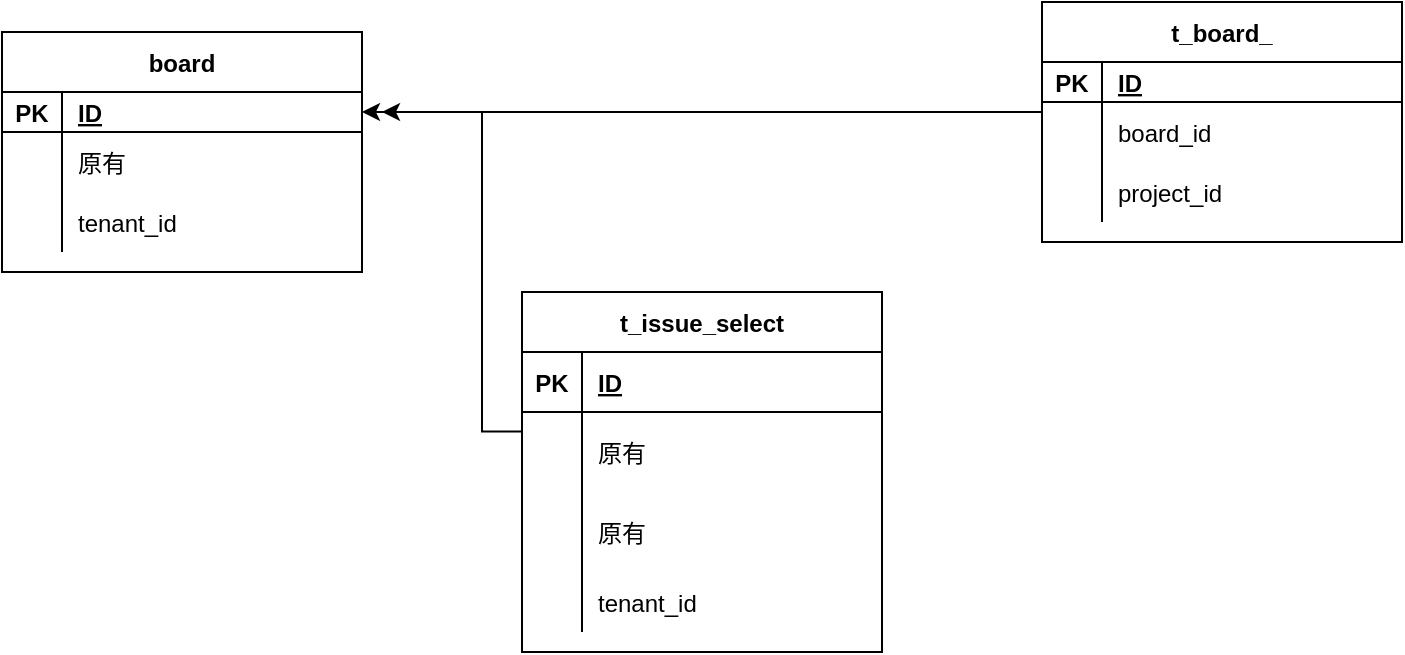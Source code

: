 <mxfile version="17.1.1" type="github">
  <diagram id="R2lEEEUBdFMjLlhIrx00" name="Page-1">
    <mxGraphModel dx="2624" dy="1252" grid="1" gridSize="10" guides="1" tooltips="1" connect="1" arrows="1" fold="1" page="1" pageScale="1" pageWidth="850" pageHeight="1100" math="0" shadow="0" extFonts="Permanent Marker^https://fonts.googleapis.com/css?family=Permanent+Marker">
      <root>
        <mxCell id="0" />
        <mxCell id="1" parent="0" />
        <mxCell id="S_AD6fV9rU1b3b5iWTok-379" style="edgeStyle=orthogonalEdgeStyle;rounded=0;orthogonalLoop=1;jettySize=auto;html=1;exitX=1;exitY=0.5;exitDx=0;exitDy=0;entryX=0;entryY=0.5;entryDx=0;entryDy=0;" parent="1" edge="1">
          <mxGeometry relative="1" as="geometry">
            <Array as="points">
              <mxPoint x="-370" y="555" />
              <mxPoint x="-370" y="70" />
              <mxPoint x="420" y="70" />
              <mxPoint x="420" y="165" />
            </Array>
            <mxPoint x="440" y="165" as="targetPoint" />
          </mxGeometry>
        </mxCell>
        <mxCell id="zW3Mn5VmwguvHz7l2il5-1" value="&#xa;t_issue_select&#xa;" style="shape=table;startSize=30;container=1;collapsible=1;childLayout=tableLayout;fixedRows=1;rowLines=0;fontStyle=1;align=center;resizeLast=1;" parent="1" vertex="1">
          <mxGeometry x="-650" y="710" width="180" height="180" as="geometry" />
        </mxCell>
        <mxCell id="zW3Mn5VmwguvHz7l2il5-2" value="" style="shape=partialRectangle;collapsible=0;dropTarget=0;pointerEvents=0;fillColor=none;top=0;left=0;bottom=1;right=0;points=[[0,0.5],[1,0.5]];portConstraint=eastwest;" parent="zW3Mn5VmwguvHz7l2il5-1" vertex="1">
          <mxGeometry y="30" width="180" height="30" as="geometry" />
        </mxCell>
        <mxCell id="zW3Mn5VmwguvHz7l2il5-3" value="PK" style="shape=partialRectangle;connectable=0;fillColor=none;top=0;left=0;bottom=0;right=0;fontStyle=1;overflow=hidden;" parent="zW3Mn5VmwguvHz7l2il5-2" vertex="1">
          <mxGeometry width="30" height="30" as="geometry">
            <mxRectangle width="30" height="30" as="alternateBounds" />
          </mxGeometry>
        </mxCell>
        <mxCell id="zW3Mn5VmwguvHz7l2il5-4" value="ID" style="shape=partialRectangle;connectable=0;fillColor=none;top=0;left=0;bottom=0;right=0;align=left;spacingLeft=6;fontStyle=5;overflow=hidden;" parent="zW3Mn5VmwguvHz7l2il5-2" vertex="1">
          <mxGeometry x="30" width="150" height="30" as="geometry">
            <mxRectangle width="150" height="30" as="alternateBounds" />
          </mxGeometry>
        </mxCell>
        <mxCell id="_4zJmCWYZ6mo1ESgiMY_-3" value="" style="shape=partialRectangle;collapsible=0;dropTarget=0;pointerEvents=0;fillColor=none;top=0;left=0;bottom=0;right=0;points=[[0,0.5],[1,0.5]];portConstraint=eastwest;" vertex="1" parent="zW3Mn5VmwguvHz7l2il5-1">
          <mxGeometry y="60" width="180" height="40" as="geometry" />
        </mxCell>
        <mxCell id="_4zJmCWYZ6mo1ESgiMY_-4" value="" style="shape=partialRectangle;connectable=0;fillColor=none;top=0;left=0;bottom=0;right=0;editable=1;overflow=hidden;" vertex="1" parent="_4zJmCWYZ6mo1ESgiMY_-3">
          <mxGeometry width="30" height="40" as="geometry">
            <mxRectangle width="30" height="40" as="alternateBounds" />
          </mxGeometry>
        </mxCell>
        <mxCell id="_4zJmCWYZ6mo1ESgiMY_-5" value="原有" style="shape=partialRectangle;connectable=0;fillColor=none;top=0;left=0;bottom=0;right=0;align=left;spacingLeft=6;overflow=hidden;" vertex="1" parent="_4zJmCWYZ6mo1ESgiMY_-3">
          <mxGeometry x="30" width="150" height="40" as="geometry">
            <mxRectangle width="150" height="40" as="alternateBounds" />
          </mxGeometry>
        </mxCell>
        <mxCell id="zW3Mn5VmwguvHz7l2il5-5" value="" style="shape=partialRectangle;collapsible=0;dropTarget=0;pointerEvents=0;fillColor=none;top=0;left=0;bottom=0;right=0;points=[[0,0.5],[1,0.5]];portConstraint=eastwest;" parent="zW3Mn5VmwguvHz7l2il5-1" vertex="1">
          <mxGeometry y="100" width="180" height="40" as="geometry" />
        </mxCell>
        <mxCell id="zW3Mn5VmwguvHz7l2il5-6" value="" style="shape=partialRectangle;connectable=0;fillColor=none;top=0;left=0;bottom=0;right=0;editable=1;overflow=hidden;" parent="zW3Mn5VmwguvHz7l2il5-5" vertex="1">
          <mxGeometry width="30" height="40" as="geometry">
            <mxRectangle width="30" height="40" as="alternateBounds" />
          </mxGeometry>
        </mxCell>
        <mxCell id="zW3Mn5VmwguvHz7l2il5-7" value="原有" style="shape=partialRectangle;connectable=0;fillColor=none;top=0;left=0;bottom=0;right=0;align=left;spacingLeft=6;overflow=hidden;" parent="zW3Mn5VmwguvHz7l2il5-5" vertex="1">
          <mxGeometry x="30" width="150" height="40" as="geometry">
            <mxRectangle width="150" height="40" as="alternateBounds" />
          </mxGeometry>
        </mxCell>
        <mxCell id="zW3Mn5VmwguvHz7l2il5-8" value="" style="shape=partialRectangle;collapsible=0;dropTarget=0;pointerEvents=0;fillColor=none;top=0;left=0;bottom=0;right=0;points=[[0,0.5],[1,0.5]];portConstraint=eastwest;" parent="zW3Mn5VmwguvHz7l2il5-1" vertex="1">
          <mxGeometry y="140" width="180" height="30" as="geometry" />
        </mxCell>
        <mxCell id="zW3Mn5VmwguvHz7l2il5-9" value="" style="shape=partialRectangle;connectable=0;fillColor=none;top=0;left=0;bottom=0;right=0;editable=1;overflow=hidden;" parent="zW3Mn5VmwguvHz7l2il5-8" vertex="1">
          <mxGeometry width="30" height="30" as="geometry">
            <mxRectangle width="30" height="30" as="alternateBounds" />
          </mxGeometry>
        </mxCell>
        <mxCell id="zW3Mn5VmwguvHz7l2il5-10" value="tenant_id" style="shape=partialRectangle;connectable=0;fillColor=none;top=0;left=0;bottom=0;right=0;align=left;spacingLeft=6;overflow=hidden;" parent="zW3Mn5VmwguvHz7l2il5-8" vertex="1">
          <mxGeometry x="30" width="150" height="30" as="geometry">
            <mxRectangle width="150" height="30" as="alternateBounds" />
          </mxGeometry>
        </mxCell>
        <mxCell id="VnGAUY934WT5866t2yN_-1" value="t_board_" style="shape=table;startSize=30;container=1;collapsible=1;childLayout=tableLayout;fixedRows=1;rowLines=0;fontStyle=1;align=center;resizeLast=1;" parent="1" vertex="1">
          <mxGeometry x="-390" y="565" width="180" height="120" as="geometry" />
        </mxCell>
        <mxCell id="VnGAUY934WT5866t2yN_-2" value="" style="shape=partialRectangle;collapsible=0;dropTarget=0;pointerEvents=0;fillColor=none;top=0;left=0;bottom=1;right=0;points=[[0,0.5],[1,0.5]];portConstraint=eastwest;" parent="VnGAUY934WT5866t2yN_-1" vertex="1">
          <mxGeometry y="30" width="180" height="20" as="geometry" />
        </mxCell>
        <mxCell id="VnGAUY934WT5866t2yN_-3" value="PK" style="shape=partialRectangle;connectable=0;fillColor=none;top=0;left=0;bottom=0;right=0;fontStyle=1;overflow=hidden;" parent="VnGAUY934WT5866t2yN_-2" vertex="1">
          <mxGeometry width="30" height="20" as="geometry">
            <mxRectangle width="30" height="20" as="alternateBounds" />
          </mxGeometry>
        </mxCell>
        <mxCell id="VnGAUY934WT5866t2yN_-4" value="ID" style="shape=partialRectangle;connectable=0;fillColor=none;top=0;left=0;bottom=0;right=0;align=left;spacingLeft=6;fontStyle=5;overflow=hidden;" parent="VnGAUY934WT5866t2yN_-2" vertex="1">
          <mxGeometry x="30" width="150" height="20" as="geometry">
            <mxRectangle width="150" height="20" as="alternateBounds" />
          </mxGeometry>
        </mxCell>
        <mxCell id="VnGAUY934WT5866t2yN_-56" value="" style="shape=partialRectangle;collapsible=0;dropTarget=0;pointerEvents=0;fillColor=none;top=0;left=0;bottom=0;right=0;points=[[0,0.5],[1,0.5]];portConstraint=eastwest;" parent="VnGAUY934WT5866t2yN_-1" vertex="1">
          <mxGeometry y="50" width="180" height="30" as="geometry" />
        </mxCell>
        <mxCell id="VnGAUY934WT5866t2yN_-57" value="" style="shape=partialRectangle;connectable=0;fillColor=none;top=0;left=0;bottom=0;right=0;editable=1;overflow=hidden;" parent="VnGAUY934WT5866t2yN_-56" vertex="1">
          <mxGeometry width="30" height="30" as="geometry">
            <mxRectangle width="30" height="30" as="alternateBounds" />
          </mxGeometry>
        </mxCell>
        <mxCell id="VnGAUY934WT5866t2yN_-58" value="board_id" style="shape=partialRectangle;connectable=0;fillColor=none;top=0;left=0;bottom=0;right=0;align=left;spacingLeft=6;overflow=hidden;" parent="VnGAUY934WT5866t2yN_-56" vertex="1">
          <mxGeometry x="30" width="150" height="30" as="geometry">
            <mxRectangle width="150" height="30" as="alternateBounds" />
          </mxGeometry>
        </mxCell>
        <mxCell id="VnGAUY934WT5866t2yN_-5" value="" style="shape=partialRectangle;collapsible=0;dropTarget=0;pointerEvents=0;fillColor=none;top=0;left=0;bottom=0;right=0;points=[[0,0.5],[1,0.5]];portConstraint=eastwest;" parent="VnGAUY934WT5866t2yN_-1" vertex="1">
          <mxGeometry y="80" width="180" height="30" as="geometry" />
        </mxCell>
        <mxCell id="VnGAUY934WT5866t2yN_-6" value="" style="shape=partialRectangle;connectable=0;fillColor=none;top=0;left=0;bottom=0;right=0;editable=1;overflow=hidden;" parent="VnGAUY934WT5866t2yN_-5" vertex="1">
          <mxGeometry width="30" height="30" as="geometry">
            <mxRectangle width="30" height="30" as="alternateBounds" />
          </mxGeometry>
        </mxCell>
        <mxCell id="VnGAUY934WT5866t2yN_-7" value="project_id" style="shape=partialRectangle;connectable=0;fillColor=none;top=0;left=0;bottom=0;right=0;align=left;spacingLeft=6;overflow=hidden;" parent="VnGAUY934WT5866t2yN_-5" vertex="1">
          <mxGeometry x="30" width="150" height="30" as="geometry">
            <mxRectangle width="150" height="30" as="alternateBounds" />
          </mxGeometry>
        </mxCell>
        <mxCell id="VnGAUY934WT5866t2yN_-17" value="board" style="shape=table;startSize=30;container=1;collapsible=1;childLayout=tableLayout;fixedRows=1;rowLines=0;fontStyle=1;align=center;resizeLast=1;" parent="1" vertex="1">
          <mxGeometry x="-910" y="580" width="180" height="120" as="geometry" />
        </mxCell>
        <mxCell id="VnGAUY934WT5866t2yN_-18" value="" style="shape=partialRectangle;collapsible=0;dropTarget=0;pointerEvents=0;fillColor=none;top=0;left=0;bottom=1;right=0;points=[[0,0.5],[1,0.5]];portConstraint=eastwest;" parent="VnGAUY934WT5866t2yN_-17" vertex="1">
          <mxGeometry y="30" width="180" height="20" as="geometry" />
        </mxCell>
        <mxCell id="VnGAUY934WT5866t2yN_-19" value="PK" style="shape=partialRectangle;connectable=0;fillColor=none;top=0;left=0;bottom=0;right=0;fontStyle=1;overflow=hidden;" parent="VnGAUY934WT5866t2yN_-18" vertex="1">
          <mxGeometry width="30" height="20" as="geometry">
            <mxRectangle width="30" height="20" as="alternateBounds" />
          </mxGeometry>
        </mxCell>
        <mxCell id="VnGAUY934WT5866t2yN_-20" value="ID" style="shape=partialRectangle;connectable=0;fillColor=none;top=0;left=0;bottom=0;right=0;align=left;spacingLeft=6;fontStyle=5;overflow=hidden;" parent="VnGAUY934WT5866t2yN_-18" vertex="1">
          <mxGeometry x="30" width="150" height="20" as="geometry">
            <mxRectangle width="150" height="20" as="alternateBounds" />
          </mxGeometry>
        </mxCell>
        <mxCell id="VnGAUY934WT5866t2yN_-21" value="" style="shape=partialRectangle;collapsible=0;dropTarget=0;pointerEvents=0;fillColor=none;top=0;left=0;bottom=0;right=0;points=[[0,0.5],[1,0.5]];portConstraint=eastwest;" parent="VnGAUY934WT5866t2yN_-17" vertex="1">
          <mxGeometry y="50" width="180" height="30" as="geometry" />
        </mxCell>
        <mxCell id="VnGAUY934WT5866t2yN_-22" value="" style="shape=partialRectangle;connectable=0;fillColor=none;top=0;left=0;bottom=0;right=0;editable=1;overflow=hidden;" parent="VnGAUY934WT5866t2yN_-21" vertex="1">
          <mxGeometry width="30" height="30" as="geometry">
            <mxRectangle width="30" height="30" as="alternateBounds" />
          </mxGeometry>
        </mxCell>
        <mxCell id="VnGAUY934WT5866t2yN_-23" value="原有" style="shape=partialRectangle;connectable=0;fillColor=none;top=0;left=0;bottom=0;right=0;align=left;spacingLeft=6;overflow=hidden;" parent="VnGAUY934WT5866t2yN_-21" vertex="1">
          <mxGeometry x="30" width="150" height="30" as="geometry">
            <mxRectangle width="150" height="30" as="alternateBounds" />
          </mxGeometry>
        </mxCell>
        <mxCell id="VnGAUY934WT5866t2yN_-24" value="" style="shape=partialRectangle;collapsible=0;dropTarget=0;pointerEvents=0;fillColor=none;top=0;left=0;bottom=0;right=0;points=[[0,0.5],[1,0.5]];portConstraint=eastwest;" parent="VnGAUY934WT5866t2yN_-17" vertex="1">
          <mxGeometry y="80" width="180" height="30" as="geometry" />
        </mxCell>
        <mxCell id="VnGAUY934WT5866t2yN_-25" value="" style="shape=partialRectangle;connectable=0;fillColor=none;top=0;left=0;bottom=0;right=0;editable=1;overflow=hidden;" parent="VnGAUY934WT5866t2yN_-24" vertex="1">
          <mxGeometry width="30" height="30" as="geometry">
            <mxRectangle width="30" height="30" as="alternateBounds" />
          </mxGeometry>
        </mxCell>
        <mxCell id="VnGAUY934WT5866t2yN_-26" value="tenant_id" style="shape=partialRectangle;connectable=0;fillColor=none;top=0;left=0;bottom=0;right=0;align=left;spacingLeft=6;overflow=hidden;" parent="VnGAUY934WT5866t2yN_-24" vertex="1">
          <mxGeometry x="30" width="150" height="30" as="geometry">
            <mxRectangle width="150" height="30" as="alternateBounds" />
          </mxGeometry>
        </mxCell>
        <mxCell id="VnGAUY934WT5866t2yN_-59" style="edgeStyle=orthogonalEdgeStyle;rounded=0;orthogonalLoop=1;jettySize=auto;html=1;" parent="1" source="VnGAUY934WT5866t2yN_-56" edge="1">
          <mxGeometry relative="1" as="geometry">
            <Array as="points">
              <mxPoint x="-520" y="620" />
              <mxPoint x="-520" y="620" />
            </Array>
            <mxPoint x="-720" y="620" as="targetPoint" />
          </mxGeometry>
        </mxCell>
        <mxCell id="_4zJmCWYZ6mo1ESgiMY_-6" style="edgeStyle=orthogonalEdgeStyle;rounded=0;orthogonalLoop=1;jettySize=auto;html=1;exitX=-0.001;exitY=0.245;exitDx=0;exitDy=0;exitPerimeter=0;" edge="1" parent="1" source="_4zJmCWYZ6mo1ESgiMY_-3">
          <mxGeometry relative="1" as="geometry">
            <mxPoint x="-730" y="620" as="targetPoint" />
            <Array as="points">
              <mxPoint x="-670" y="780" />
              <mxPoint x="-670" y="620" />
            </Array>
          </mxGeometry>
        </mxCell>
      </root>
    </mxGraphModel>
  </diagram>
</mxfile>
